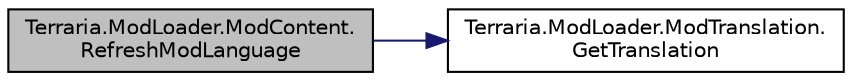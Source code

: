 digraph "Terraria.ModLoader.ModContent.RefreshModLanguage"
{
  edge [fontname="Helvetica",fontsize="10",labelfontname="Helvetica",labelfontsize="10"];
  node [fontname="Helvetica",fontsize="10",shape=record];
  rankdir="LR";
  Node118 [label="Terraria.ModLoader.ModContent.\lRefreshModLanguage",height=0.2,width=0.4,color="black", fillcolor="grey75", style="filled", fontcolor="black"];
  Node118 -> Node119 [color="midnightblue",fontsize="10",style="solid",fontname="Helvetica"];
  Node119 [label="Terraria.ModLoader.ModTranslation.\lGetTranslation",height=0.2,width=0.4,color="black", fillcolor="white", style="filled",URL="$class_terraria_1_1_mod_loader_1_1_mod_translation.html#abf2fc4fe3e5447adb13e1f051d420a6d"];
}
